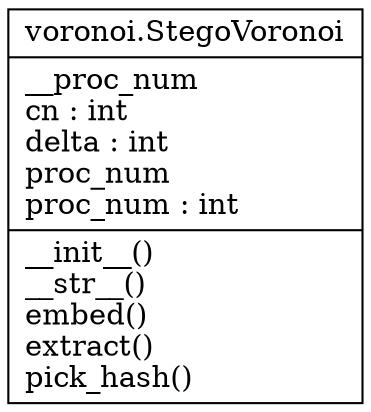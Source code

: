 digraph "StegoVoronoi" {
charset="utf-8"
rankdir=BT
"0" [label="{voronoi.StegoVoronoi|__proc_num\lcn : int\ldelta : int\lproc_num\lproc_num : int\l|__init__()\l__str__()\lembed()\lextract()\lpick_hash()\l}", shape="record"];
}
